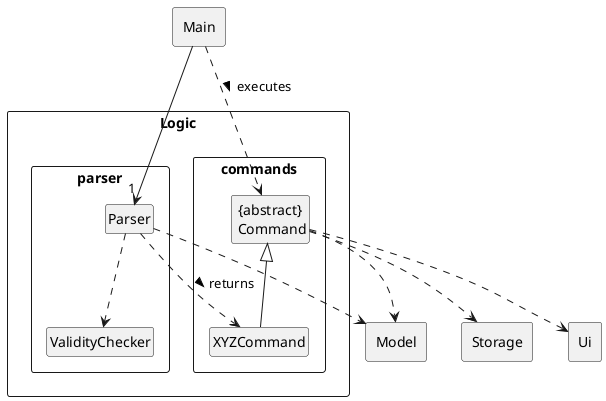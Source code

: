 @startuml
hide circle
skinparam classAttributeIconSize 0
package "Ui" <<Rectangle>> {

}
package "Model" <<Rectangle>> {

}
package "Storage" <<Rectangle>> {

}
package "Main" <<Rectangle>> {
}
package "Logic" <<Rectangle>> {


package "parser" <<Rectangle>> {
class ValidityChecker
class           Parser
}

package "commands" <<Rectangle>> {
class "{abstract}\n Command"
class XYZCommand
}



Main --> "1" Parser
"{abstract}\n Command" <|-- XYZCommand
Parser ..> ValidityChecker
Parser ..> XYZCommand : returns >
Main ..> "{abstract}\n Command": executes >

"{abstract}\n Command" ..> Ui
Parser ..> Model
"{abstract}\n Command" ..> Model
"{abstract}\n Command" ..> Storage
}
hide members
@enduml
